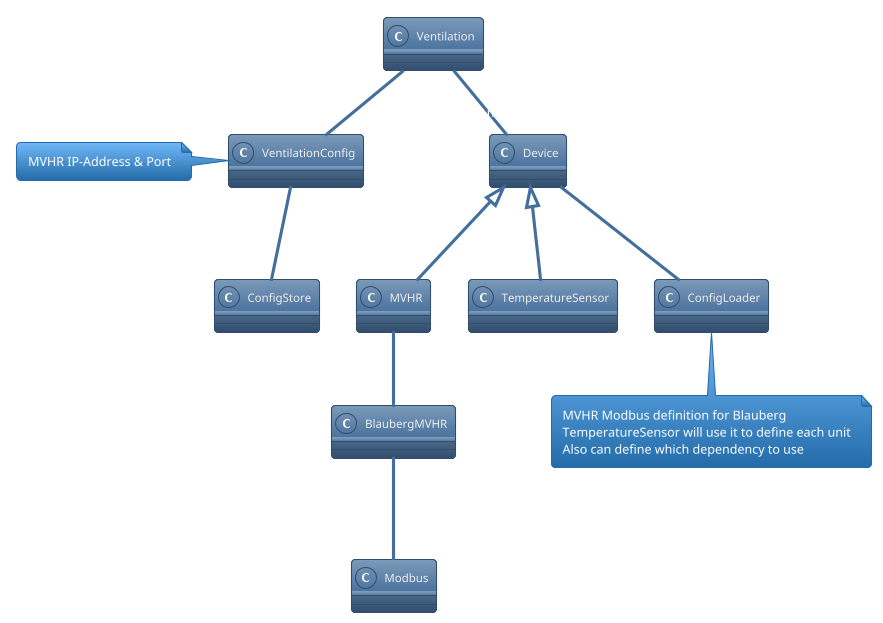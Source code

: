 @startuml
'https://plantuml.com/class-diagram
!theme spacelab

class Ventilation {}

class MVHR {}

class TemperatureSensor{}

class BlaubergMVHR{}

class Modbus{}

class Device{}

class ConfigStore{}

class ConfigLoader{}
note bottom
 MVHR Modbus definition for Blauberg
 TemperatureSensor will use it to define each unit
 Also can define which dependency to use
end note

class VentilationConfig
note left
 MVHR IP-Address & Port
end note

VentilationConfig -- ConfigStore
Ventilation --VentilationConfig
BlaubergMVHR --  Modbus: uses to connect to actual unit
MVHR -- BlaubergMVHR
Device <|-- MVHR
Device <|-- TemperatureSensor
Device -- ConfigLoader: uses it to define device
Ventilation "1"--"1..n" Device

@enduml